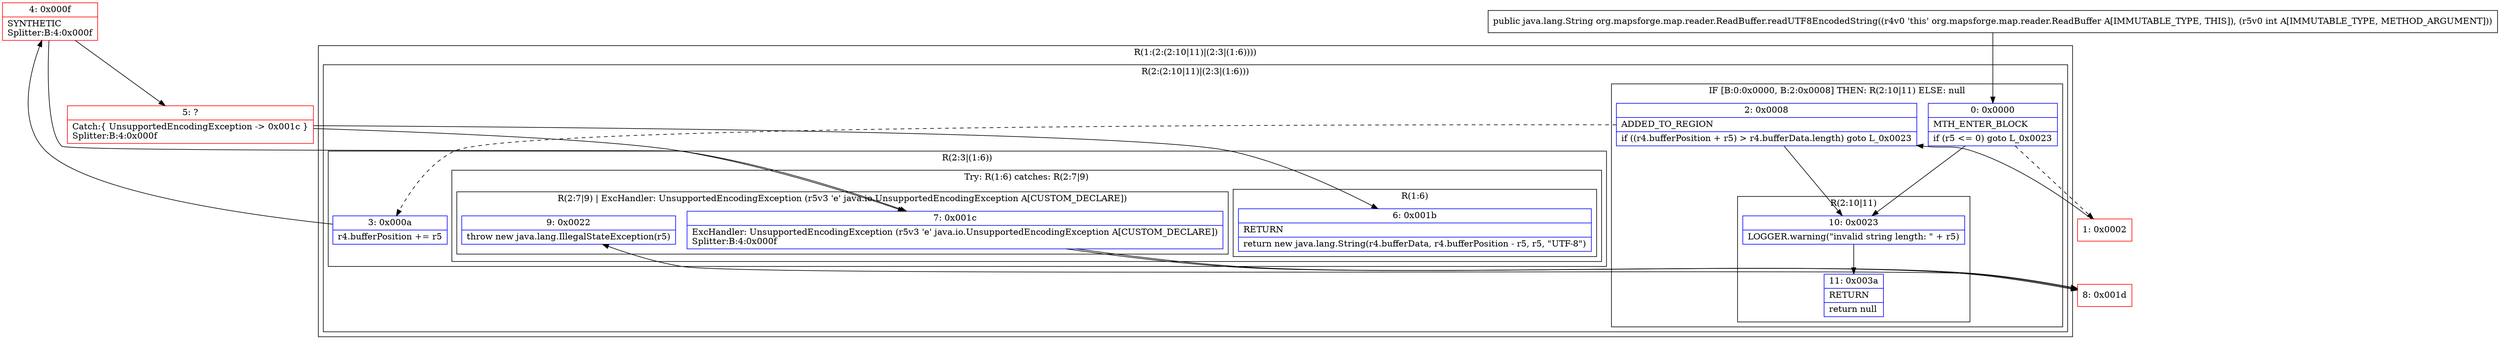 digraph "CFG fororg.mapsforge.map.reader.ReadBuffer.readUTF8EncodedString(I)Ljava\/lang\/String;" {
subgraph cluster_Region_676253614 {
label = "R(1:(2:(2:10|11)|(2:3|(1:6))))";
node [shape=record,color=blue];
subgraph cluster_Region_1499944276 {
label = "R(2:(2:10|11)|(2:3|(1:6)))";
node [shape=record,color=blue];
subgraph cluster_IfRegion_1736811078 {
label = "IF [B:0:0x0000, B:2:0x0008] THEN: R(2:10|11) ELSE: null";
node [shape=record,color=blue];
Node_0 [shape=record,label="{0\:\ 0x0000|MTH_ENTER_BLOCK\l|if (r5 \<= 0) goto L_0x0023\l}"];
Node_2 [shape=record,label="{2\:\ 0x0008|ADDED_TO_REGION\l|if ((r4.bufferPosition + r5) \> r4.bufferData.length) goto L_0x0023\l}"];
subgraph cluster_Region_2010622246 {
label = "R(2:10|11)";
node [shape=record,color=blue];
Node_10 [shape=record,label="{10\:\ 0x0023|LOGGER.warning(\"invalid string length: \" + r5)\l}"];
Node_11 [shape=record,label="{11\:\ 0x003a|RETURN\l|return null\l}"];
}
}
subgraph cluster_Region_700070861 {
label = "R(2:3|(1:6))";
node [shape=record,color=blue];
Node_3 [shape=record,label="{3\:\ 0x000a|r4.bufferPosition += r5\l}"];
subgraph cluster_TryCatchRegion_1242830427 {
label = "Try: R(1:6) catches: R(2:7|9)";
node [shape=record,color=blue];
subgraph cluster_Region_13175501 {
label = "R(1:6)";
node [shape=record,color=blue];
Node_6 [shape=record,label="{6\:\ 0x001b|RETURN\l|return new java.lang.String(r4.bufferData, r4.bufferPosition \- r5, r5, \"UTF\-8\")\l}"];
}
subgraph cluster_Region_1243422059 {
label = "R(2:7|9) | ExcHandler: UnsupportedEncodingException (r5v3 'e' java.io.UnsupportedEncodingException A[CUSTOM_DECLARE])\l";
node [shape=record,color=blue];
Node_7 [shape=record,label="{7\:\ 0x001c|ExcHandler: UnsupportedEncodingException (r5v3 'e' java.io.UnsupportedEncodingException A[CUSTOM_DECLARE])\lSplitter:B:4:0x000f\l}"];
Node_9 [shape=record,label="{9\:\ 0x0022|throw new java.lang.IllegalStateException(r5)\l}"];
}
}
}
}
}
subgraph cluster_Region_1243422059 {
label = "R(2:7|9) | ExcHandler: UnsupportedEncodingException (r5v3 'e' java.io.UnsupportedEncodingException A[CUSTOM_DECLARE])\l";
node [shape=record,color=blue];
Node_7 [shape=record,label="{7\:\ 0x001c|ExcHandler: UnsupportedEncodingException (r5v3 'e' java.io.UnsupportedEncodingException A[CUSTOM_DECLARE])\lSplitter:B:4:0x000f\l}"];
Node_9 [shape=record,label="{9\:\ 0x0022|throw new java.lang.IllegalStateException(r5)\l}"];
}
Node_1 [shape=record,color=red,label="{1\:\ 0x0002}"];
Node_4 [shape=record,color=red,label="{4\:\ 0x000f|SYNTHETIC\lSplitter:B:4:0x000f\l}"];
Node_5 [shape=record,color=red,label="{5\:\ ?|Catch:\{ UnsupportedEncodingException \-\> 0x001c \}\lSplitter:B:4:0x000f\l}"];
Node_8 [shape=record,color=red,label="{8\:\ 0x001d}"];
MethodNode[shape=record,label="{public java.lang.String org.mapsforge.map.reader.ReadBuffer.readUTF8EncodedString((r4v0 'this' org.mapsforge.map.reader.ReadBuffer A[IMMUTABLE_TYPE, THIS]), (r5v0 int A[IMMUTABLE_TYPE, METHOD_ARGUMENT])) }"];
MethodNode -> Node_0;
Node_0 -> Node_1[style=dashed];
Node_0 -> Node_10;
Node_2 -> Node_3[style=dashed];
Node_2 -> Node_10;
Node_10 -> Node_11;
Node_3 -> Node_4;
Node_7 -> Node_8;
Node_7 -> Node_8;
Node_1 -> Node_2;
Node_4 -> Node_5;
Node_4 -> Node_7;
Node_5 -> Node_6;
Node_5 -> Node_7;
Node_8 -> Node_9;
}

